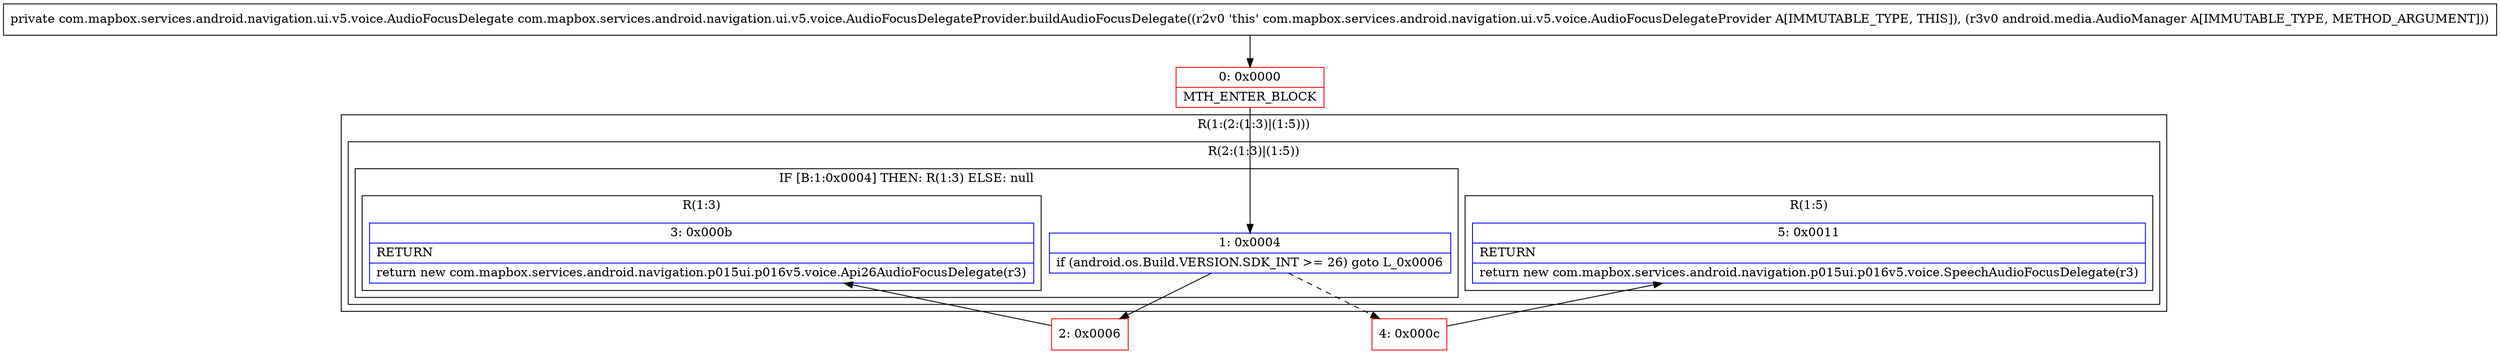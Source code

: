 digraph "CFG forcom.mapbox.services.android.navigation.ui.v5.voice.AudioFocusDelegateProvider.buildAudioFocusDelegate(Landroid\/media\/AudioManager;)Lcom\/mapbox\/services\/android\/navigation\/ui\/v5\/voice\/AudioFocusDelegate;" {
subgraph cluster_Region_824452232 {
label = "R(1:(2:(1:3)|(1:5)))";
node [shape=record,color=blue];
subgraph cluster_Region_1509100537 {
label = "R(2:(1:3)|(1:5))";
node [shape=record,color=blue];
subgraph cluster_IfRegion_337987941 {
label = "IF [B:1:0x0004] THEN: R(1:3) ELSE: null";
node [shape=record,color=blue];
Node_1 [shape=record,label="{1\:\ 0x0004|if (android.os.Build.VERSION.SDK_INT \>= 26) goto L_0x0006\l}"];
subgraph cluster_Region_1181663444 {
label = "R(1:3)";
node [shape=record,color=blue];
Node_3 [shape=record,label="{3\:\ 0x000b|RETURN\l|return new com.mapbox.services.android.navigation.p015ui.p016v5.voice.Api26AudioFocusDelegate(r3)\l}"];
}
}
subgraph cluster_Region_1459530997 {
label = "R(1:5)";
node [shape=record,color=blue];
Node_5 [shape=record,label="{5\:\ 0x0011|RETURN\l|return new com.mapbox.services.android.navigation.p015ui.p016v5.voice.SpeechAudioFocusDelegate(r3)\l}"];
}
}
}
Node_0 [shape=record,color=red,label="{0\:\ 0x0000|MTH_ENTER_BLOCK\l}"];
Node_2 [shape=record,color=red,label="{2\:\ 0x0006}"];
Node_4 [shape=record,color=red,label="{4\:\ 0x000c}"];
MethodNode[shape=record,label="{private com.mapbox.services.android.navigation.ui.v5.voice.AudioFocusDelegate com.mapbox.services.android.navigation.ui.v5.voice.AudioFocusDelegateProvider.buildAudioFocusDelegate((r2v0 'this' com.mapbox.services.android.navigation.ui.v5.voice.AudioFocusDelegateProvider A[IMMUTABLE_TYPE, THIS]), (r3v0 android.media.AudioManager A[IMMUTABLE_TYPE, METHOD_ARGUMENT])) }"];
MethodNode -> Node_0;
Node_1 -> Node_2;
Node_1 -> Node_4[style=dashed];
Node_0 -> Node_1;
Node_2 -> Node_3;
Node_4 -> Node_5;
}

